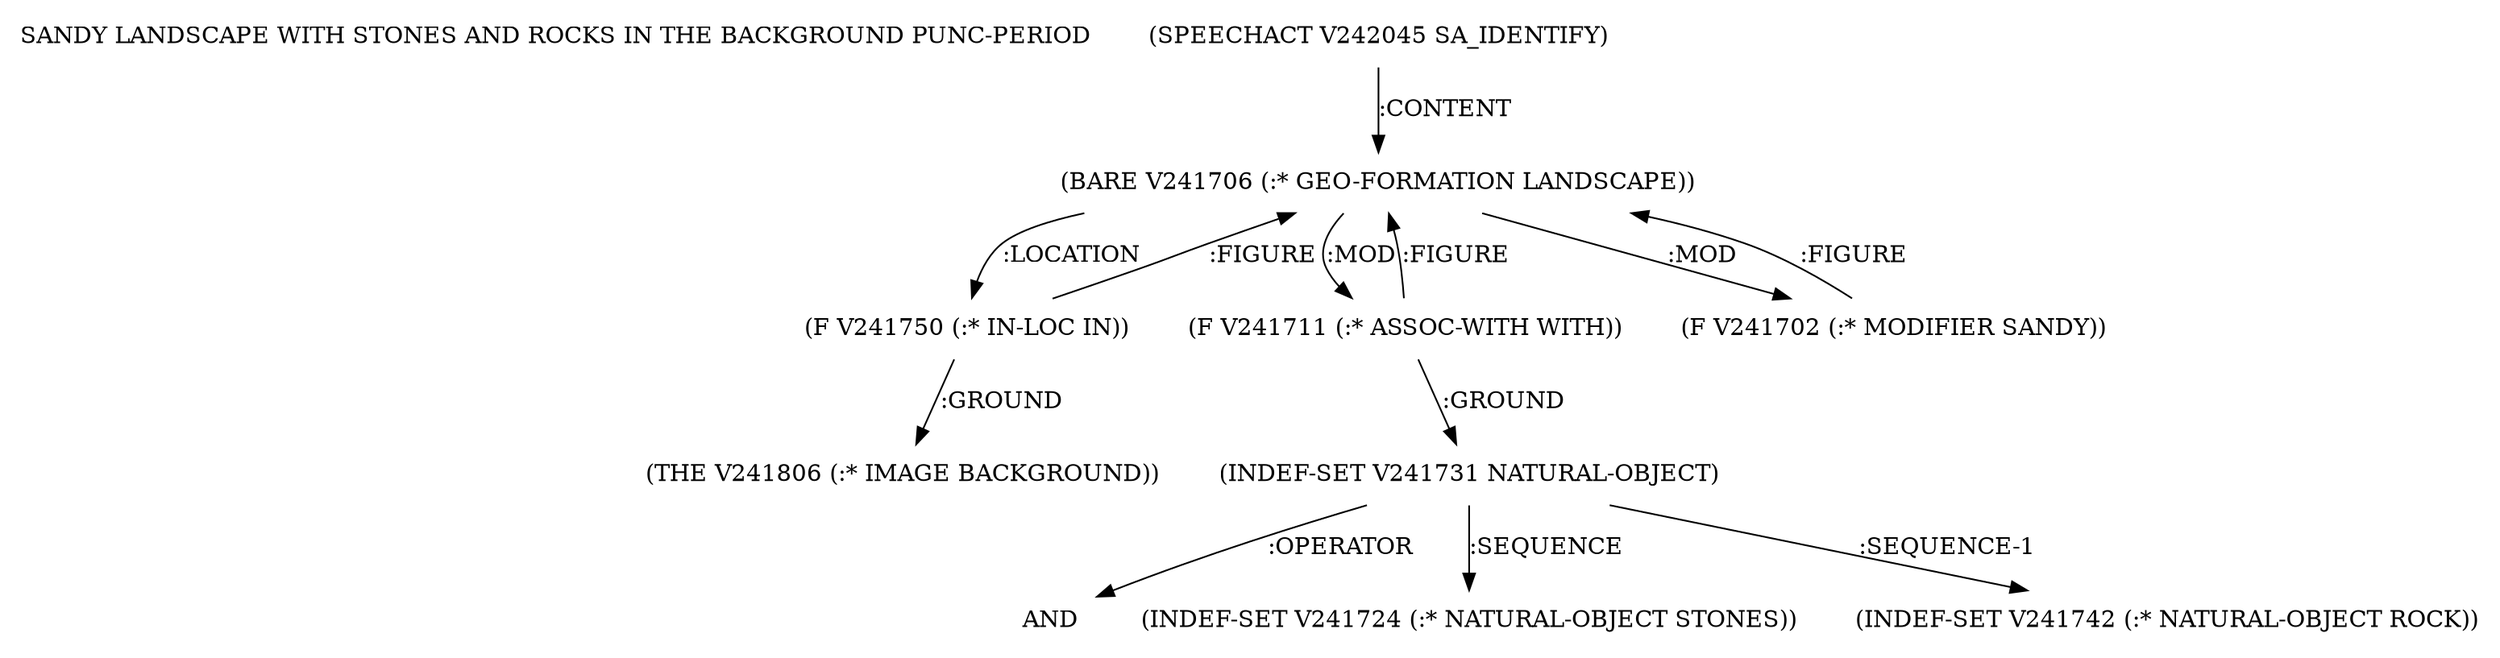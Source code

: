 digraph Terms {
  node [shape=none]
  "SANDY LANDSCAPE WITH STONES AND ROCKS IN THE BACKGROUND PUNC-PERIOD"
  "V242045" [label="(SPEECHACT V242045 SA_IDENTIFY)"]
  "V242045" -> "V241706" [label=":CONTENT"]
  "V241706" [label="(BARE V241706 (:* GEO-FORMATION LANDSCAPE))"]
  "V241706" -> "V241750" [label=":LOCATION"]
  "V241706" -> "V241711" [label=":MOD"]
  "V241706" -> "V241702" [label=":MOD"]
  "V241702" [label="(F V241702 (:* MODIFIER SANDY))"]
  "V241702" -> "V241706" [label=":FIGURE"]
  "V241711" [label="(F V241711 (:* ASSOC-WITH WITH))"]
  "V241711" -> "V241731" [label=":GROUND"]
  "V241711" -> "V241706" [label=":FIGURE"]
  "V241731" [label="(INDEF-SET V241731 NATURAL-OBJECT)"]
  "V241731" -> "NT242546" [label=":OPERATOR"]
  "NT242546" [label="AND"]
  "V241731" -> "V241724" [label=":SEQUENCE"]
  "V241731" -> "V241742" [label=":SEQUENCE-1"]
  "V241724" [label="(INDEF-SET V241724 (:* NATURAL-OBJECT STONES))"]
  "V241742" [label="(INDEF-SET V241742 (:* NATURAL-OBJECT ROCK))"]
  "V241750" [label="(F V241750 (:* IN-LOC IN))"]
  "V241750" -> "V241806" [label=":GROUND"]
  "V241750" -> "V241706" [label=":FIGURE"]
  "V241806" [label="(THE V241806 (:* IMAGE BACKGROUND))"]
}
